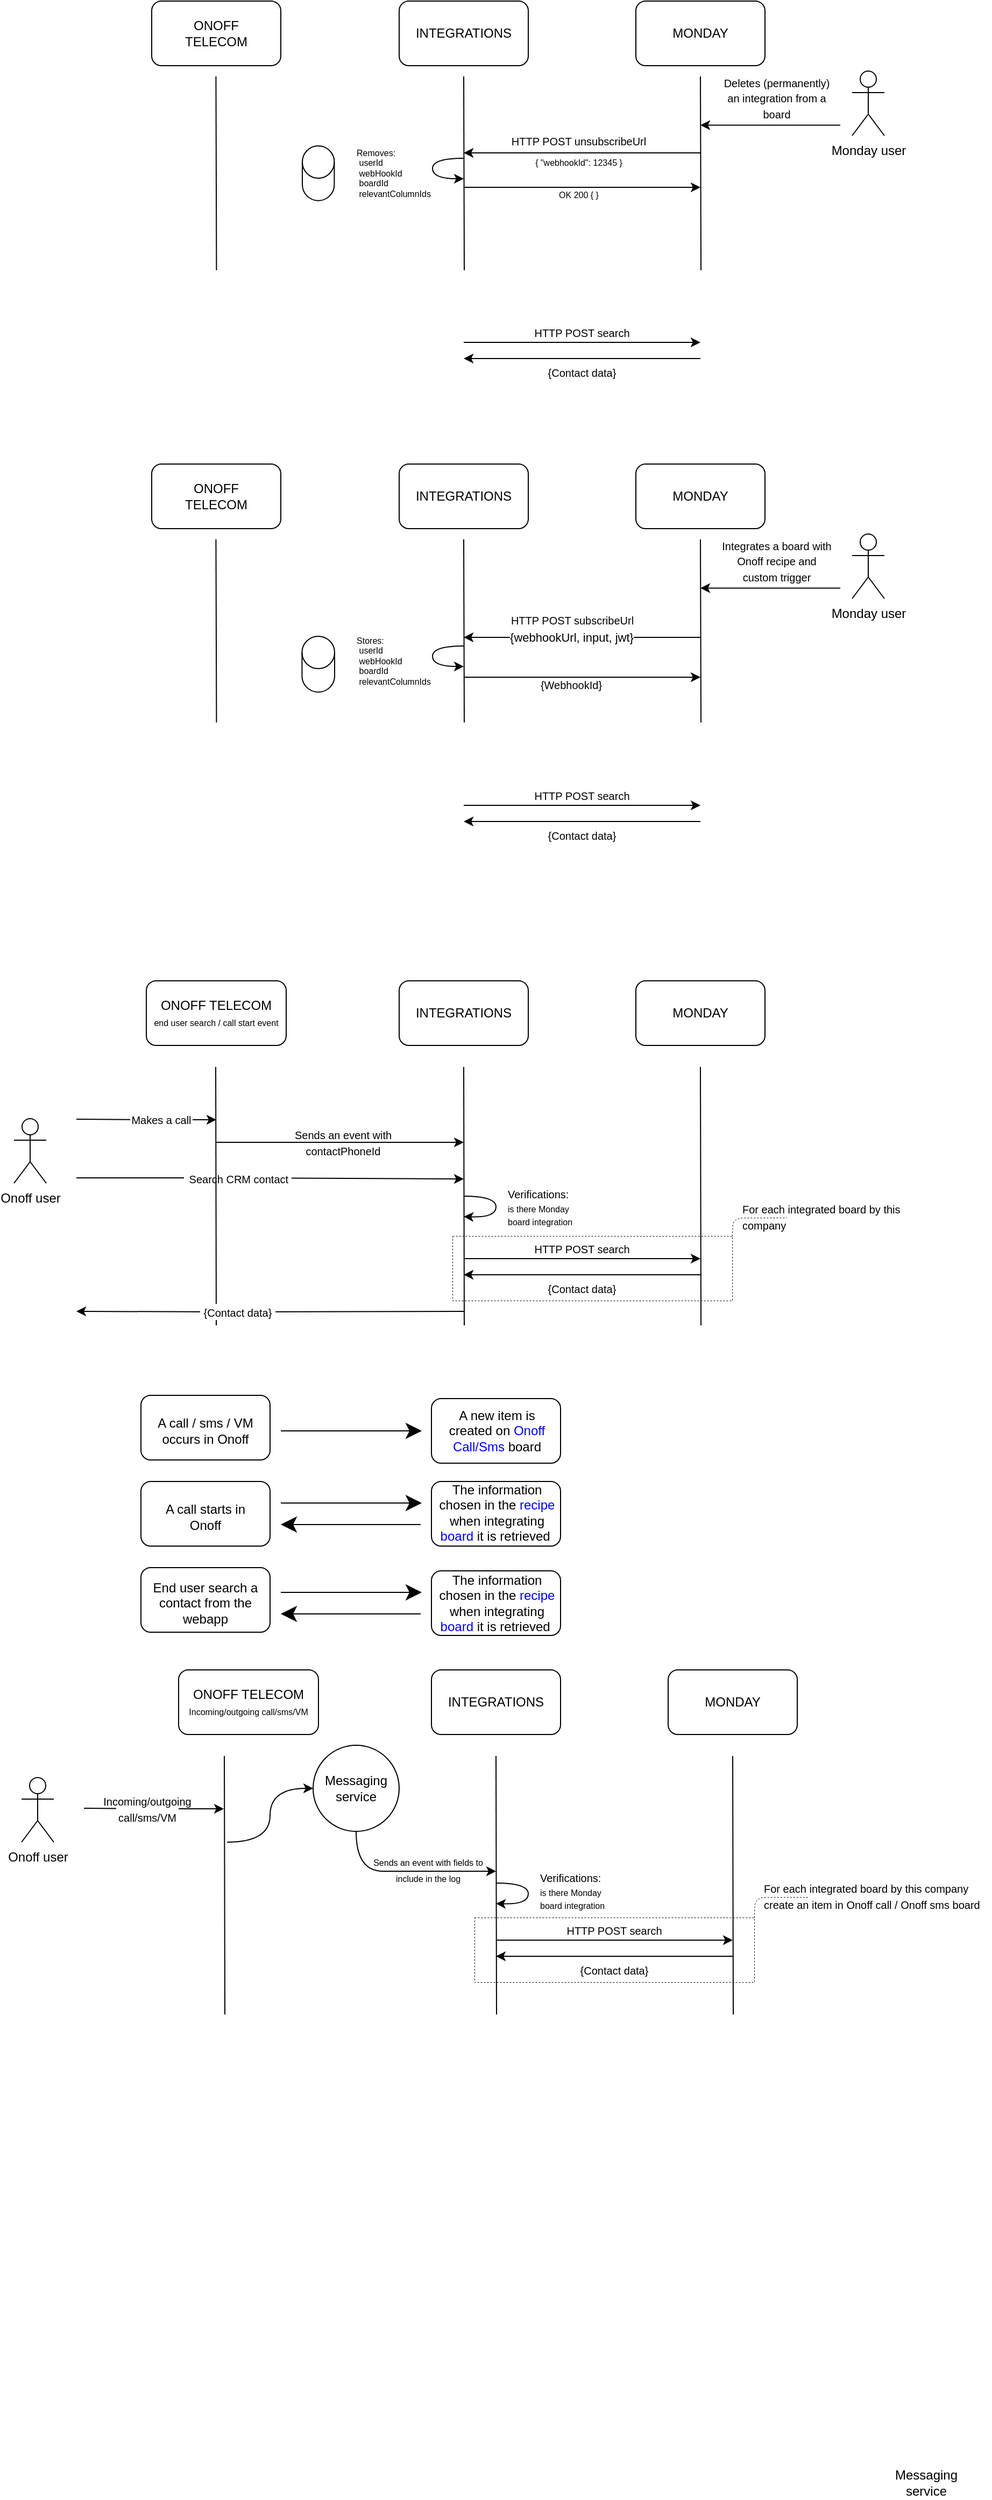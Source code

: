 <mxfile version="21.1.7" type="github">
  <diagram name="Page-1" id="V6JJkBLZ3X7MFXc5J8j4">
    <mxGraphModel dx="1247" dy="1787" grid="1" gridSize="10" guides="1" tooltips="1" connect="1" arrows="1" fold="1" page="1" pageScale="1" pageWidth="827" pageHeight="1169" math="0" shadow="0">
      <root>
        <mxCell id="0" />
        <mxCell id="1" parent="0" />
        <mxCell id="2Os-_nxIUmYMw6oaQCa7-134" style="edgeStyle=orthogonalEdgeStyle;orthogonalLoop=1;jettySize=auto;html=1;exitX=1;exitY=0.5;exitDx=0;exitDy=0;strokeColor=none;curved=1;" edge="1" parent="1" source="2Os-_nxIUmYMw6oaQCa7-127">
          <mxGeometry relative="1" as="geometry">
            <mxPoint x="470" y="990" as="targetPoint" />
            <Array as="points">
              <mxPoint x="380" y="990" />
            </Array>
          </mxGeometry>
        </mxCell>
        <mxCell id="2Os-_nxIUmYMw6oaQCa7-127" value="" style="ellipse;whiteSpace=wrap;html=1;aspect=fixed;fillColor=none;" vertex="1" parent="1">
          <mxGeometry x="300" y="880" width="80" height="80" as="geometry" />
        </mxCell>
        <mxCell id="2Os-_nxIUmYMw6oaQCa7-125" value="" style="rounded=0;whiteSpace=wrap;html=1;fillStyle=auto;fillColor=none;dashed=1;strokeWidth=0.5;" vertex="1" parent="1">
          <mxGeometry x="450" y="1040" width="260" height="60" as="geometry" />
        </mxCell>
        <mxCell id="H-iuaEzCQriTZ5NKG3YE-48" value="" style="rounded=1;whiteSpace=wrap;html=1;" parent="1" vertex="1">
          <mxGeometry x="410" y="558" width="120" height="60" as="geometry" />
        </mxCell>
        <mxCell id="H-iuaEzCQriTZ5NKG3YE-45" value="" style="rounded=1;whiteSpace=wrap;html=1;" parent="1" vertex="1">
          <mxGeometry x="140" y="555" width="120" height="60" as="geometry" />
        </mxCell>
        <mxCell id="H-iuaEzCQriTZ5NKG3YE-7" value="" style="group" parent="1" vertex="1" connectable="0">
          <mxGeometry x="380" y="170" width="120" height="60" as="geometry" />
        </mxCell>
        <mxCell id="H-iuaEzCQriTZ5NKG3YE-8" value="" style="rounded=1;whiteSpace=wrap;html=1;" parent="H-iuaEzCQriTZ5NKG3YE-7" vertex="1">
          <mxGeometry width="120" height="60" as="geometry" />
        </mxCell>
        <mxCell id="H-iuaEzCQriTZ5NKG3YE-9" value="INTEGRATIONS" style="text;html=1;strokeColor=none;fillColor=none;align=center;verticalAlign=middle;whiteSpace=wrap;rounded=0;" parent="H-iuaEzCQriTZ5NKG3YE-7" vertex="1">
          <mxGeometry x="30" y="15" width="60" height="30" as="geometry" />
        </mxCell>
        <mxCell id="H-iuaEzCQriTZ5NKG3YE-10" value="" style="group" parent="1" vertex="1" connectable="0">
          <mxGeometry x="600" y="170" width="120" height="60" as="geometry" />
        </mxCell>
        <mxCell id="H-iuaEzCQriTZ5NKG3YE-11" value="" style="rounded=1;whiteSpace=wrap;html=1;" parent="H-iuaEzCQriTZ5NKG3YE-10" vertex="1">
          <mxGeometry width="120" height="60" as="geometry" />
        </mxCell>
        <mxCell id="H-iuaEzCQriTZ5NKG3YE-12" value="MONDAY" style="text;html=1;strokeColor=none;fillColor=none;align=center;verticalAlign=middle;whiteSpace=wrap;rounded=0;" parent="H-iuaEzCQriTZ5NKG3YE-10" vertex="1">
          <mxGeometry x="30" y="15" width="60" height="30" as="geometry" />
        </mxCell>
        <mxCell id="H-iuaEzCQriTZ5NKG3YE-18" value="Onoff user" style="shape=umlActor;verticalLabelPosition=bottom;verticalAlign=top;html=1;outlineConnect=0;" parent="1" vertex="1">
          <mxGeometry x="22" y="298" width="30" height="60" as="geometry" />
        </mxCell>
        <mxCell id="H-iuaEzCQriTZ5NKG3YE-2" value="" style="rounded=1;whiteSpace=wrap;html=1;" parent="1" vertex="1">
          <mxGeometry x="145" y="170" width="130" height="60" as="geometry" />
        </mxCell>
        <mxCell id="H-iuaEzCQriTZ5NKG3YE-17" value="" style="endArrow=classic;html=1;rounded=0;" parent="1" edge="1">
          <mxGeometry width="50" height="50" relative="1" as="geometry">
            <mxPoint x="210" y="320" as="sourcePoint" />
            <mxPoint x="440" y="320" as="targetPoint" />
          </mxGeometry>
        </mxCell>
        <mxCell id="H-iuaEzCQriTZ5NKG3YE-3" value="ONOFF TELECOM&lt;br&gt;&lt;font style=&quot;font-size: 8px;&quot;&gt;end user search / call start event&lt;/font&gt;" style="text;html=1;strokeColor=none;fillColor=none;align=center;verticalAlign=middle;whiteSpace=wrap;rounded=0;" parent="1" vertex="1">
          <mxGeometry x="100" y="185" width="220" height="30" as="geometry" />
        </mxCell>
        <mxCell id="H-iuaEzCQriTZ5NKG3YE-19" value="" style="endArrow=classic;html=1;rounded=0;" parent="1" edge="1" source="H-iuaEzCQriTZ5NKG3YE-20">
          <mxGeometry width="50" height="50" relative="1" as="geometry">
            <mxPoint x="80" y="298.5" as="sourcePoint" />
            <mxPoint x="210" y="299" as="targetPoint" />
          </mxGeometry>
        </mxCell>
        <mxCell id="H-iuaEzCQriTZ5NKG3YE-21" value="&lt;font style=&quot;font-size: 10px;&quot;&gt;Sends an event with contactPhoneId&lt;/font&gt;" style="text;html=1;strokeColor=none;fillColor=none;align=center;verticalAlign=middle;whiteSpace=wrap;rounded=0;" parent="1" vertex="1">
          <mxGeometry x="263" y="307" width="130" height="26" as="geometry" />
        </mxCell>
        <mxCell id="H-iuaEzCQriTZ5NKG3YE-26" value="&lt;div style=&quot;text-align: left;&quot;&gt;&lt;span style=&quot;font-size: 10px; background-color: initial;&quot;&gt;Verifications:&lt;/span&gt;&lt;/div&gt;&lt;font size=&quot;1&quot; style=&quot;&quot;&gt;&lt;div style=&quot;text-align: left;&quot;&gt;&lt;span style=&quot;background-color: initial; font-size: 8px;&quot;&gt;is there Monday board integration&lt;/span&gt;&lt;/div&gt;&lt;/font&gt;" style="text;html=1;strokeColor=none;fillColor=none;align=center;verticalAlign=middle;whiteSpace=wrap;rounded=0;" parent="1" vertex="1">
          <mxGeometry x="480" y="365" width="80" height="30" as="geometry" />
        </mxCell>
        <mxCell id="H-iuaEzCQriTZ5NKG3YE-29" value="" style="endArrow=classic;html=1;curved=1;" parent="1" edge="1">
          <mxGeometry width="50" height="50" relative="1" as="geometry">
            <mxPoint x="440" y="370" as="sourcePoint" />
            <mxPoint x="440" y="389" as="targetPoint" />
            <Array as="points">
              <mxPoint x="470" y="370" />
              <mxPoint x="470" y="390" />
            </Array>
          </mxGeometry>
        </mxCell>
        <mxCell id="H-iuaEzCQriTZ5NKG3YE-30" value="" style="endArrow=classic;html=1;rounded=0;" parent="1" edge="1">
          <mxGeometry width="50" height="50" relative="1" as="geometry">
            <mxPoint x="440" y="428" as="sourcePoint" />
            <mxPoint x="660" y="428" as="targetPoint" />
          </mxGeometry>
        </mxCell>
        <mxCell id="H-iuaEzCQriTZ5NKG3YE-35" value="&lt;font style=&quot;font-size: 10px;&quot;&gt;HTTP POST search&lt;/font&gt;" style="text;html=1;strokeColor=none;fillColor=none;align=center;verticalAlign=middle;whiteSpace=wrap;rounded=0;" parent="1" vertex="1">
          <mxGeometry x="490" y="411" width="120" height="15" as="geometry" />
        </mxCell>
        <mxCell id="H-iuaEzCQriTZ5NKG3YE-36" value="" style="endArrow=classic;html=1;rounded=0;" parent="1" edge="1">
          <mxGeometry width="50" height="50" relative="1" as="geometry">
            <mxPoint x="660" y="443" as="sourcePoint" />
            <mxPoint x="440" y="443" as="targetPoint" />
          </mxGeometry>
        </mxCell>
        <mxCell id="H-iuaEzCQriTZ5NKG3YE-37" value="&lt;font style=&quot;font-size: 10px;&quot;&gt;{Contact data}&lt;/font&gt;" style="text;html=1;strokeColor=none;fillColor=none;align=center;verticalAlign=middle;whiteSpace=wrap;rounded=0;" parent="1" vertex="1">
          <mxGeometry x="490" y="448" width="120" height="15" as="geometry" />
        </mxCell>
        <mxCell id="H-iuaEzCQriTZ5NKG3YE-43" value="A new item is created on &lt;font color=&quot;#0000ff&quot;&gt;Onoff Call/Sms&lt;/font&gt; board" style="text;html=1;strokeColor=none;fillColor=none;align=center;verticalAlign=middle;whiteSpace=wrap;rounded=0;" parent="1" vertex="1">
          <mxGeometry x="415" y="550" width="112" height="76" as="geometry" />
        </mxCell>
        <mxCell id="H-iuaEzCQriTZ5NKG3YE-44" value="" style="endArrow=classic;html=1;rounded=0;strokeWidth=1;endSize=12;" parent="1" edge="1">
          <mxGeometry width="50" height="50" relative="1" as="geometry">
            <mxPoint x="270" y="588" as="sourcePoint" />
            <mxPoint x="401" y="588" as="targetPoint" />
          </mxGeometry>
        </mxCell>
        <mxCell id="H-iuaEzCQriTZ5NKG3YE-39" value="A call / sms / VM occurs in Onoff" style="text;html=1;strokeColor=none;fillColor=none;align=center;verticalAlign=middle;whiteSpace=wrap;rounded=0;" parent="1" vertex="1">
          <mxGeometry x="150" y="555" width="100" height="66" as="geometry" />
        </mxCell>
        <mxCell id="H-iuaEzCQriTZ5NKG3YE-49" value="" style="group" parent="1" vertex="1" connectable="0">
          <mxGeometry x="380" y="-310" width="120" height="60" as="geometry" />
        </mxCell>
        <mxCell id="H-iuaEzCQriTZ5NKG3YE-50" value="" style="rounded=1;whiteSpace=wrap;html=1;" parent="H-iuaEzCQriTZ5NKG3YE-49" vertex="1">
          <mxGeometry width="120" height="60" as="geometry" />
        </mxCell>
        <mxCell id="H-iuaEzCQriTZ5NKG3YE-51" value="INTEGRATIONS" style="text;html=1;strokeColor=none;fillColor=none;align=center;verticalAlign=middle;whiteSpace=wrap;rounded=0;" parent="H-iuaEzCQriTZ5NKG3YE-49" vertex="1">
          <mxGeometry x="30" y="15" width="60" height="30" as="geometry" />
        </mxCell>
        <mxCell id="H-iuaEzCQriTZ5NKG3YE-52" value="" style="group" parent="1" vertex="1" connectable="0">
          <mxGeometry x="600" y="-310" width="120" height="60" as="geometry" />
        </mxCell>
        <mxCell id="H-iuaEzCQriTZ5NKG3YE-53" value="" style="rounded=1;whiteSpace=wrap;html=1;" parent="H-iuaEzCQriTZ5NKG3YE-52" vertex="1">
          <mxGeometry width="120" height="60" as="geometry" />
        </mxCell>
        <mxCell id="H-iuaEzCQriTZ5NKG3YE-54" value="MONDAY" style="text;html=1;strokeColor=none;fillColor=none;align=center;verticalAlign=middle;whiteSpace=wrap;rounded=0;" parent="H-iuaEzCQriTZ5NKG3YE-52" vertex="1">
          <mxGeometry x="30" y="15" width="60" height="30" as="geometry" />
        </mxCell>
        <mxCell id="H-iuaEzCQriTZ5NKG3YE-57" value="Monday user" style="shape=umlActor;verticalLabelPosition=bottom;verticalAlign=top;html=1;outlineConnect=0;" parent="1" vertex="1">
          <mxGeometry x="801" y="-245" width="30" height="60" as="geometry" />
        </mxCell>
        <mxCell id="H-iuaEzCQriTZ5NKG3YE-58" value="" style="rounded=1;whiteSpace=wrap;html=1;" parent="1" vertex="1">
          <mxGeometry x="150" y="-310" width="120" height="60" as="geometry" />
        </mxCell>
        <mxCell id="H-iuaEzCQriTZ5NKG3YE-61" value="ONOFF TELECOM" style="text;html=1;strokeColor=none;fillColor=none;align=center;verticalAlign=middle;whiteSpace=wrap;rounded=0;" parent="1" vertex="1">
          <mxGeometry x="180" y="-295" width="60" height="30" as="geometry" />
        </mxCell>
        <mxCell id="H-iuaEzCQriTZ5NKG3YE-62" value="" style="endArrow=classic;html=1;rounded=0;" parent="1" edge="1">
          <mxGeometry width="50" height="50" relative="1" as="geometry">
            <mxPoint x="790" y="-194.76" as="sourcePoint" />
            <mxPoint x="660" y="-194.76" as="targetPoint" />
          </mxGeometry>
        </mxCell>
        <mxCell id="H-iuaEzCQriTZ5NKG3YE-63" value="&lt;font style=&quot;font-size: 10px;&quot;&gt;Integrates a board with Onoff recipe and custom trigger&lt;/font&gt;" style="text;html=1;strokeColor=none;fillColor=none;align=center;verticalAlign=middle;whiteSpace=wrap;rounded=0;" parent="1" vertex="1">
          <mxGeometry x="676" y="-234.76" width="110" height="30" as="geometry" />
        </mxCell>
        <mxCell id="H-iuaEzCQriTZ5NKG3YE-65" value="&lt;div style=&quot;text-align: left; font-size: 8px;&quot;&gt;&lt;span style=&quot;&quot;&gt;Stores:&lt;br&gt;&lt;span style=&quot;white-space: pre;&quot;&gt;	&lt;/span&gt;userId&lt;br&gt;&lt;span style=&quot;white-space: pre;&quot;&gt;	&lt;/span&gt;webHookId&lt;br&gt;&lt;span style=&quot;white-space: pre;&quot;&gt;	&lt;/span&gt;boardId&lt;br&gt;&lt;span style=&quot;white-space: pre;&quot;&gt;	&lt;/span&gt;relevantColumnIds&lt;br&gt;&lt;/span&gt;&lt;/div&gt;" style="text;html=1;strokeColor=none;fillColor=none;align=center;verticalAlign=middle;whiteSpace=wrap;rounded=0;" parent="1" vertex="1">
          <mxGeometry x="330" y="-142" width="90" height="30" as="geometry" />
        </mxCell>
        <mxCell id="H-iuaEzCQriTZ5NKG3YE-66" value="" style="endArrow=classic;html=1;curved=1;" parent="1" edge="1">
          <mxGeometry width="50" height="50" relative="1" as="geometry">
            <mxPoint x="440" y="-141" as="sourcePoint" />
            <mxPoint x="440" y="-122" as="targetPoint" />
            <Array as="points">
              <mxPoint x="411" y="-141" />
              <mxPoint x="411" y="-122" />
            </Array>
          </mxGeometry>
        </mxCell>
        <mxCell id="H-iuaEzCQriTZ5NKG3YE-67" value="" style="endArrow=classic;html=1;rounded=0;" parent="1" edge="1">
          <mxGeometry width="50" height="50" relative="1" as="geometry">
            <mxPoint x="440" y="7" as="sourcePoint" />
            <mxPoint x="660" y="7" as="targetPoint" />
          </mxGeometry>
        </mxCell>
        <mxCell id="H-iuaEzCQriTZ5NKG3YE-68" value="&lt;font style=&quot;font-size: 10px;&quot;&gt;HTTP POST search&lt;/font&gt;" style="text;html=1;strokeColor=none;fillColor=none;align=center;verticalAlign=middle;whiteSpace=wrap;rounded=0;" parent="1" vertex="1">
          <mxGeometry x="490" y="-10" width="120" height="15" as="geometry" />
        </mxCell>
        <mxCell id="H-iuaEzCQriTZ5NKG3YE-69" value="" style="endArrow=classic;html=1;rounded=0;" parent="1" edge="1">
          <mxGeometry width="50" height="50" relative="1" as="geometry">
            <mxPoint x="660" y="22" as="sourcePoint" />
            <mxPoint x="440" y="22" as="targetPoint" />
          </mxGeometry>
        </mxCell>
        <mxCell id="H-iuaEzCQriTZ5NKG3YE-70" value="&lt;font style=&quot;font-size: 10px;&quot;&gt;{Contact data}&lt;/font&gt;" style="text;html=1;strokeColor=none;fillColor=none;align=center;verticalAlign=middle;whiteSpace=wrap;rounded=0;" parent="1" vertex="1">
          <mxGeometry x="490" y="27" width="120" height="15" as="geometry" />
        </mxCell>
        <mxCell id="H-iuaEzCQriTZ5NKG3YE-75" value="" style="endArrow=classic;html=1;rounded=0;" parent="1" edge="1">
          <mxGeometry width="50" height="50" relative="1" as="geometry">
            <mxPoint x="660" y="-149" as="sourcePoint" />
            <mxPoint x="440" y="-149" as="targetPoint" />
          </mxGeometry>
        </mxCell>
        <mxCell id="H-iuaEzCQriTZ5NKG3YE-80" value="{webhookUrl, input, jwt}" style="edgeLabel;html=1;align=center;verticalAlign=middle;resizable=0;points=[];" parent="H-iuaEzCQriTZ5NKG3YE-75" vertex="1" connectable="0">
          <mxGeometry x="-0.133" relative="1" as="geometry">
            <mxPoint x="-25" as="offset" />
          </mxGeometry>
        </mxCell>
        <mxCell id="H-iuaEzCQriTZ5NKG3YE-76" value="&lt;span style=&quot;font-size: 10px;&quot;&gt;HTTP POST subscribeUrl&lt;/span&gt;" style="text;html=1;strokeColor=none;fillColor=none;align=center;verticalAlign=middle;whiteSpace=wrap;rounded=0;" parent="1" vertex="1">
          <mxGeometry x="476" y="-178" width="130" height="26" as="geometry" />
        </mxCell>
        <mxCell id="H-iuaEzCQriTZ5NKG3YE-77" value="" style="endArrow=classic;html=1;rounded=0;" parent="1" edge="1">
          <mxGeometry width="50" height="50" relative="1" as="geometry">
            <mxPoint x="440" y="-112" as="sourcePoint" />
            <mxPoint x="660" y="-112" as="targetPoint" />
          </mxGeometry>
        </mxCell>
        <mxCell id="H-iuaEzCQriTZ5NKG3YE-87" value="" style="group" parent="1" vertex="1" connectable="0">
          <mxGeometry x="209.71" y="-240" width="450.79" height="170" as="geometry" />
        </mxCell>
        <mxCell id="H-iuaEzCQriTZ5NKG3YE-55" value="" style="endArrow=none;html=1;rounded=0;" parent="H-iuaEzCQriTZ5NKG3YE-87" edge="1">
          <mxGeometry width="50" height="50" relative="1" as="geometry">
            <mxPoint x="230.79" y="170" as="sourcePoint" />
            <mxPoint x="230.29" as="targetPoint" />
          </mxGeometry>
        </mxCell>
        <mxCell id="H-iuaEzCQriTZ5NKG3YE-56" value="" style="endArrow=none;html=1;rounded=0;" parent="H-iuaEzCQriTZ5NKG3YE-87" edge="1">
          <mxGeometry width="50" height="50" relative="1" as="geometry">
            <mxPoint x="450.79" y="170" as="sourcePoint" />
            <mxPoint x="450.29" as="targetPoint" />
          </mxGeometry>
        </mxCell>
        <mxCell id="H-iuaEzCQriTZ5NKG3YE-84" value="" style="endArrow=none;html=1;rounded=0;" parent="H-iuaEzCQriTZ5NKG3YE-87" edge="1">
          <mxGeometry width="50" height="50" relative="1" as="geometry">
            <mxPoint x="0.5" y="170" as="sourcePoint" />
            <mxPoint as="targetPoint" />
          </mxGeometry>
        </mxCell>
        <mxCell id="H-iuaEzCQriTZ5NKG3YE-86" value="&lt;font style=&quot;font-size: 10px;&quot;&gt;{WebhookId}&lt;/font&gt;" style="text;html=1;strokeColor=none;fillColor=none;align=center;verticalAlign=middle;whiteSpace=wrap;rounded=0;" parent="H-iuaEzCQriTZ5NKG3YE-87" vertex="1">
          <mxGeometry x="270.29" y="127.667" width="120.0" height="14.167" as="geometry" />
        </mxCell>
        <mxCell id="2Os-_nxIUmYMw6oaQCa7-135" value="" style="shape=cylinder3;whiteSpace=wrap;html=1;boundedLbl=1;backgroundOutline=1;size=15;" vertex="1" parent="H-iuaEzCQriTZ5NKG3YE-87">
          <mxGeometry x="80" y="90" width="30.29" height="51.83" as="geometry" />
        </mxCell>
        <mxCell id="2Os-_nxIUmYMw6oaQCa7-24" value="" style="group" vertex="1" connectable="0" parent="1">
          <mxGeometry x="380" y="-740" width="120" height="60" as="geometry" />
        </mxCell>
        <mxCell id="2Os-_nxIUmYMw6oaQCa7-25" value="" style="rounded=1;whiteSpace=wrap;html=1;" vertex="1" parent="2Os-_nxIUmYMw6oaQCa7-24">
          <mxGeometry width="120" height="60" as="geometry" />
        </mxCell>
        <mxCell id="2Os-_nxIUmYMw6oaQCa7-26" value="INTEGRATIONS" style="text;html=1;strokeColor=none;fillColor=none;align=center;verticalAlign=middle;whiteSpace=wrap;rounded=0;" vertex="1" parent="2Os-_nxIUmYMw6oaQCa7-24">
          <mxGeometry x="30" y="15" width="60" height="30" as="geometry" />
        </mxCell>
        <mxCell id="2Os-_nxIUmYMw6oaQCa7-27" value="" style="group" vertex="1" connectable="0" parent="1">
          <mxGeometry x="600" y="-740" width="120" height="60" as="geometry" />
        </mxCell>
        <mxCell id="2Os-_nxIUmYMw6oaQCa7-28" value="" style="rounded=1;whiteSpace=wrap;html=1;" vertex="1" parent="2Os-_nxIUmYMw6oaQCa7-27">
          <mxGeometry width="120" height="60" as="geometry" />
        </mxCell>
        <mxCell id="2Os-_nxIUmYMw6oaQCa7-29" value="MONDAY" style="text;html=1;strokeColor=none;fillColor=none;align=center;verticalAlign=middle;whiteSpace=wrap;rounded=0;" vertex="1" parent="2Os-_nxIUmYMw6oaQCa7-27">
          <mxGeometry x="30" y="15" width="60" height="30" as="geometry" />
        </mxCell>
        <mxCell id="2Os-_nxIUmYMw6oaQCa7-30" value="Monday user" style="shape=umlActor;verticalLabelPosition=bottom;verticalAlign=top;html=1;outlineConnect=0;" vertex="1" parent="1">
          <mxGeometry x="801" y="-675" width="30" height="60" as="geometry" />
        </mxCell>
        <mxCell id="2Os-_nxIUmYMw6oaQCa7-31" value="" style="rounded=1;whiteSpace=wrap;html=1;" vertex="1" parent="1">
          <mxGeometry x="150" y="-740" width="120" height="60" as="geometry" />
        </mxCell>
        <mxCell id="2Os-_nxIUmYMw6oaQCa7-32" value="ONOFF TELECOM" style="text;html=1;strokeColor=none;fillColor=none;align=center;verticalAlign=middle;whiteSpace=wrap;rounded=0;" vertex="1" parent="1">
          <mxGeometry x="180" y="-725" width="60" height="30" as="geometry" />
        </mxCell>
        <mxCell id="2Os-_nxIUmYMw6oaQCa7-33" value="" style="endArrow=classic;html=1;rounded=0;" edge="1" parent="1">
          <mxGeometry width="50" height="50" relative="1" as="geometry">
            <mxPoint x="790" y="-624.76" as="sourcePoint" />
            <mxPoint x="660" y="-624.76" as="targetPoint" />
          </mxGeometry>
        </mxCell>
        <mxCell id="2Os-_nxIUmYMw6oaQCa7-34" value="&lt;font style=&quot;font-size: 10px;&quot;&gt;Deletes (permanently) an integration from a board&lt;/font&gt;" style="text;html=1;strokeColor=none;fillColor=none;align=center;verticalAlign=middle;whiteSpace=wrap;rounded=0;" vertex="1" parent="1">
          <mxGeometry x="676" y="-664.76" width="110" height="30" as="geometry" />
        </mxCell>
        <mxCell id="2Os-_nxIUmYMw6oaQCa7-37" value="" style="endArrow=classic;html=1;rounded=0;" edge="1" parent="1">
          <mxGeometry width="50" height="50" relative="1" as="geometry">
            <mxPoint x="440" y="-423" as="sourcePoint" />
            <mxPoint x="660" y="-423" as="targetPoint" />
          </mxGeometry>
        </mxCell>
        <mxCell id="2Os-_nxIUmYMw6oaQCa7-38" value="&lt;font style=&quot;font-size: 10px;&quot;&gt;HTTP POST search&lt;/font&gt;" style="text;html=1;strokeColor=none;fillColor=none;align=center;verticalAlign=middle;whiteSpace=wrap;rounded=0;" vertex="1" parent="1">
          <mxGeometry x="490" y="-440" width="120" height="15" as="geometry" />
        </mxCell>
        <mxCell id="2Os-_nxIUmYMw6oaQCa7-39" value="" style="endArrow=classic;html=1;rounded=0;" edge="1" parent="1">
          <mxGeometry width="50" height="50" relative="1" as="geometry">
            <mxPoint x="660" y="-408" as="sourcePoint" />
            <mxPoint x="440" y="-408" as="targetPoint" />
          </mxGeometry>
        </mxCell>
        <mxCell id="2Os-_nxIUmYMw6oaQCa7-40" value="&lt;font style=&quot;font-size: 10px;&quot;&gt;{Contact data}&lt;/font&gt;" style="text;html=1;strokeColor=none;fillColor=none;align=center;verticalAlign=middle;whiteSpace=wrap;rounded=0;" vertex="1" parent="1">
          <mxGeometry x="490" y="-403" width="120" height="15" as="geometry" />
        </mxCell>
        <mxCell id="2Os-_nxIUmYMw6oaQCa7-49" value="" style="group" vertex="1" connectable="0" parent="1">
          <mxGeometry x="209.71" y="-670" width="450.79" height="180" as="geometry" />
        </mxCell>
        <mxCell id="2Os-_nxIUmYMw6oaQCa7-50" value="" style="endArrow=none;html=1;rounded=0;" edge="1" parent="2Os-_nxIUmYMw6oaQCa7-49">
          <mxGeometry width="50" height="50" relative="1" as="geometry">
            <mxPoint x="230.79" y="180" as="sourcePoint" />
            <mxPoint x="230.29" as="targetPoint" />
          </mxGeometry>
        </mxCell>
        <mxCell id="2Os-_nxIUmYMw6oaQCa7-51" value="" style="endArrow=none;html=1;rounded=0;" edge="1" parent="2Os-_nxIUmYMw6oaQCa7-49">
          <mxGeometry width="50" height="50" relative="1" as="geometry">
            <mxPoint x="450.79" y="180" as="sourcePoint" />
            <mxPoint x="450.29" as="targetPoint" />
          </mxGeometry>
        </mxCell>
        <mxCell id="2Os-_nxIUmYMw6oaQCa7-52" value="" style="endArrow=none;html=1;rounded=0;" edge="1" parent="2Os-_nxIUmYMw6oaQCa7-49">
          <mxGeometry width="50" height="50" relative="1" as="geometry">
            <mxPoint x="0.5" y="180" as="sourcePoint" />
            <mxPoint as="targetPoint" />
          </mxGeometry>
        </mxCell>
        <mxCell id="2Os-_nxIUmYMw6oaQCa7-58" value="&lt;font style=&quot;font-size: 8px;&quot;&gt;OK 200 { }&lt;/font&gt;" style="text;html=1;strokeColor=none;fillColor=none;align=center;verticalAlign=middle;whiteSpace=wrap;rounded=0;" vertex="1" parent="2Os-_nxIUmYMw6oaQCa7-49">
          <mxGeometry x="272.29" y="96" width="130" height="26" as="geometry" />
        </mxCell>
        <mxCell id="2Os-_nxIUmYMw6oaQCa7-35" value="&lt;div style=&quot;text-align: left; font-size: 8px;&quot;&gt;&lt;span style=&quot;&quot;&gt;Removes:&lt;br&gt;&lt;span style=&quot;white-space: pre;&quot;&gt;	&lt;/span&gt;userId&lt;br&gt;&lt;span style=&quot;white-space: pre;&quot;&gt;	&lt;/span&gt;webHookId&lt;br&gt;&lt;span style=&quot;white-space: pre;&quot;&gt;	&lt;/span&gt;boardId&lt;br&gt;&lt;span style=&quot;white-space: pre;&quot;&gt;	&lt;/span&gt;relevantColumnIds&lt;br&gt;&lt;/span&gt;&lt;/div&gt;" style="text;html=1;strokeColor=none;fillColor=none;align=center;verticalAlign=middle;whiteSpace=wrap;rounded=0;" vertex="1" parent="2Os-_nxIUmYMw6oaQCa7-49">
          <mxGeometry x="120.29" y="75" width="90" height="30" as="geometry" />
        </mxCell>
        <mxCell id="2Os-_nxIUmYMw6oaQCa7-36" value="" style="endArrow=classic;html=1;curved=1;" edge="1" parent="2Os-_nxIUmYMw6oaQCa7-49">
          <mxGeometry width="50" height="50" relative="1" as="geometry">
            <mxPoint x="230.29" y="76" as="sourcePoint" />
            <mxPoint x="230.29" y="95" as="targetPoint" />
            <Array as="points">
              <mxPoint x="201.29" y="76" />
              <mxPoint x="201.29" y="95" />
            </Array>
          </mxGeometry>
        </mxCell>
        <mxCell id="2Os-_nxIUmYMw6oaQCa7-136" value="" style="shape=cylinder3;whiteSpace=wrap;html=1;boundedLbl=1;backgroundOutline=1;size=15;" vertex="1" parent="2Os-_nxIUmYMw6oaQCa7-49">
          <mxGeometry x="80.29" y="64.5" width="29.71" height="50.84" as="geometry" />
        </mxCell>
        <mxCell id="2Os-_nxIUmYMw6oaQCa7-47" value="&lt;font style=&quot;font-size: 8px;&quot;&gt;{ &quot;webhookId&quot;: 12345 }&lt;/font&gt;" style="text;html=1;strokeColor=none;fillColor=none;align=center;verticalAlign=middle;whiteSpace=wrap;rounded=0;" vertex="1" parent="1">
          <mxGeometry x="482" y="-604" width="130" height="26" as="geometry" />
        </mxCell>
        <mxCell id="2Os-_nxIUmYMw6oaQCa7-42" value="" style="endArrow=classic;html=1;rounded=0;" edge="1" parent="1">
          <mxGeometry width="50" height="50" relative="1" as="geometry">
            <mxPoint x="660" y="-599" as="sourcePoint" />
            <mxPoint x="440" y="-599" as="targetPoint" />
          </mxGeometry>
        </mxCell>
        <mxCell id="2Os-_nxIUmYMw6oaQCa7-43" value="&lt;span style=&quot;font-size: 10px;&quot;&gt;HTTP POST unsubscribeUrl&lt;/span&gt;" style="text;html=1;strokeColor=none;fillColor=none;align=center;verticalAlign=middle;whiteSpace=wrap;rounded=0;" vertex="1" parent="1">
          <mxGeometry x="482" y="-623" width="130" height="26" as="geometry" />
        </mxCell>
        <mxCell id="2Os-_nxIUmYMw6oaQCa7-44" value="" style="endArrow=classic;html=1;rounded=0;" edge="1" parent="1">
          <mxGeometry width="50" height="50" relative="1" as="geometry">
            <mxPoint x="440" y="-567" as="sourcePoint" />
            <mxPoint x="660" y="-567" as="targetPoint" />
          </mxGeometry>
        </mxCell>
        <mxCell id="2Os-_nxIUmYMw6oaQCa7-59" value="" style="rounded=1;whiteSpace=wrap;html=1;" vertex="1" parent="1">
          <mxGeometry x="410" y="718" width="120" height="60" as="geometry" />
        </mxCell>
        <mxCell id="2Os-_nxIUmYMw6oaQCa7-60" value="" style="rounded=1;whiteSpace=wrap;html=1;" vertex="1" parent="1">
          <mxGeometry x="140" y="715" width="120" height="60" as="geometry" />
        </mxCell>
        <mxCell id="2Os-_nxIUmYMw6oaQCa7-63" value="End user search a contact from the webapp" style="text;html=1;strokeColor=none;fillColor=none;align=center;verticalAlign=middle;whiteSpace=wrap;rounded=0;" vertex="1" parent="1">
          <mxGeometry x="150" y="715" width="100" height="66" as="geometry" />
        </mxCell>
        <mxCell id="2Os-_nxIUmYMw6oaQCa7-65" value="" style="rounded=1;whiteSpace=wrap;html=1;" vertex="1" parent="1">
          <mxGeometry x="140" y="635" width="120" height="60" as="geometry" />
        </mxCell>
        <mxCell id="2Os-_nxIUmYMw6oaQCa7-67" value="" style="endArrow=classic;html=1;rounded=0;strokeWidth=1;endSize=12;" edge="1" parent="1">
          <mxGeometry width="50" height="50" relative="1" as="geometry">
            <mxPoint x="270" y="655" as="sourcePoint" />
            <mxPoint x="401" y="655" as="targetPoint" />
          </mxGeometry>
        </mxCell>
        <mxCell id="2Os-_nxIUmYMw6oaQCa7-68" value="A call starts in Onoff" style="text;html=1;strokeColor=none;fillColor=none;align=center;verticalAlign=middle;whiteSpace=wrap;rounded=0;" vertex="1" parent="1">
          <mxGeometry x="150" y="635" width="100" height="66" as="geometry" />
        </mxCell>
        <mxCell id="2Os-_nxIUmYMw6oaQCa7-70" value="" style="endArrow=classic;html=1;rounded=0;" edge="1" parent="1" source="2Os-_nxIUmYMw6oaQCa7-69">
          <mxGeometry width="50" height="50" relative="1" as="geometry">
            <mxPoint x="80" y="353" as="sourcePoint" />
            <mxPoint x="440" y="354" as="targetPoint" />
          </mxGeometry>
        </mxCell>
        <mxCell id="2Os-_nxIUmYMw6oaQCa7-71" value="" style="endArrow=none;html=1;rounded=0;endFill=0;" edge="1" parent="1" target="2Os-_nxIUmYMw6oaQCa7-69">
          <mxGeometry width="50" height="50" relative="1" as="geometry">
            <mxPoint x="80" y="353" as="sourcePoint" />
            <mxPoint x="440" y="354" as="targetPoint" />
          </mxGeometry>
        </mxCell>
        <mxCell id="2Os-_nxIUmYMw6oaQCa7-69" value="&lt;span style=&quot;color: rgb(0, 0, 0); font-family: Helvetica; font-size: 10px; font-style: normal; font-variant-ligatures: normal; font-variant-caps: normal; font-weight: 400; letter-spacing: normal; orphans: 2; text-align: center; text-indent: 0px; text-transform: none; widows: 2; word-spacing: 0px; -webkit-text-stroke-width: 0px; text-decoration-thickness: initial; text-decoration-style: initial; text-decoration-color: initial; float: none; display: inline !important; background-color: rgb(255, 255, 255);&quot;&gt;&amp;nbsp;Search CRM contact&lt;/span&gt;" style="text;whiteSpace=wrap;html=1;" vertex="1" parent="1">
          <mxGeometry x="180" y="340" width="100" height="26" as="geometry" />
        </mxCell>
        <mxCell id="2Os-_nxIUmYMw6oaQCa7-74" value="" style="endArrow=classic;html=1;rounded=0;" edge="1" parent="1" source="2Os-_nxIUmYMw6oaQCa7-75">
          <mxGeometry width="50" height="50" relative="1" as="geometry">
            <mxPoint x="440" y="477" as="sourcePoint" />
            <mxPoint x="80" y="477" as="targetPoint" />
          </mxGeometry>
        </mxCell>
        <mxCell id="2Os-_nxIUmYMw6oaQCa7-76" value="" style="endArrow=none;html=1;rounded=0;endFill=0;" edge="1" parent="1" target="2Os-_nxIUmYMw6oaQCa7-75">
          <mxGeometry width="50" height="50" relative="1" as="geometry">
            <mxPoint x="440" y="477" as="sourcePoint" />
            <mxPoint x="80" y="477" as="targetPoint" />
          </mxGeometry>
        </mxCell>
        <mxCell id="2Os-_nxIUmYMw6oaQCa7-78" value="" style="endArrow=none;html=1;rounded=0;endFill=0;" edge="1" parent="1" target="H-iuaEzCQriTZ5NKG3YE-20">
          <mxGeometry width="50" height="50" relative="1" as="geometry">
            <mxPoint x="80" y="298.5" as="sourcePoint" />
            <mxPoint x="210" y="299" as="targetPoint" />
          </mxGeometry>
        </mxCell>
        <mxCell id="H-iuaEzCQriTZ5NKG3YE-20" value="&lt;font style=&quot;font-size: 10px;&quot;&gt;Makes a call&lt;br&gt;&lt;/font&gt;" style="text;html=1;strokeColor=none;fillColor=none;align=center;verticalAlign=middle;whiteSpace=wrap;rounded=0;" parent="1" vertex="1">
          <mxGeometry x="130" y="289" width="58" height="20" as="geometry" />
        </mxCell>
        <mxCell id="2Os-_nxIUmYMw6oaQCa7-79" value="" style="rounded=1;whiteSpace=wrap;html=1;" vertex="1" parent="1">
          <mxGeometry x="410" y="635" width="120" height="60" as="geometry" />
        </mxCell>
        <mxCell id="2Os-_nxIUmYMw6oaQCa7-80" value="The information chosen in the &lt;font color=&quot;#0000ff&quot;&gt;recipe&lt;/font&gt; when integrating &lt;font color=&quot;#0000ff&quot;&gt;board&lt;/font&gt; it is retrieved&amp;nbsp;" style="text;html=1;strokeColor=none;fillColor=none;align=center;verticalAlign=middle;whiteSpace=wrap;rounded=0;" vertex="1" parent="1">
          <mxGeometry x="415" y="626" width="112" height="76" as="geometry" />
        </mxCell>
        <mxCell id="2Os-_nxIUmYMw6oaQCa7-82" value="" style="endArrow=classic;html=1;rounded=0;strokeWidth=1;endSize=12;" edge="1" parent="1">
          <mxGeometry width="50" height="50" relative="1" as="geometry">
            <mxPoint x="400" y="675" as="sourcePoint" />
            <mxPoint x="270" y="675" as="targetPoint" />
          </mxGeometry>
        </mxCell>
        <mxCell id="2Os-_nxIUmYMw6oaQCa7-84" value="The information chosen in the &lt;font color=&quot;#0000ff&quot;&gt;recipe&lt;/font&gt; when integrating &lt;font color=&quot;#0000ff&quot;&gt;board&lt;/font&gt; it is retrieved&amp;nbsp;" style="text;html=1;strokeColor=none;fillColor=none;align=center;verticalAlign=middle;whiteSpace=wrap;rounded=0;" vertex="1" parent="1">
          <mxGeometry x="415" y="710" width="112" height="76" as="geometry" />
        </mxCell>
        <mxCell id="2Os-_nxIUmYMw6oaQCa7-85" value="" style="endArrow=classic;html=1;rounded=0;strokeWidth=1;endSize=12;" edge="1" parent="1">
          <mxGeometry width="50" height="50" relative="1" as="geometry">
            <mxPoint x="270" y="738" as="sourcePoint" />
            <mxPoint x="401" y="738" as="targetPoint" />
          </mxGeometry>
        </mxCell>
        <mxCell id="2Os-_nxIUmYMw6oaQCa7-86" value="" style="endArrow=classic;html=1;rounded=0;strokeWidth=1;endSize=12;" edge="1" parent="1">
          <mxGeometry width="50" height="50" relative="1" as="geometry">
            <mxPoint x="400" y="758" as="sourcePoint" />
            <mxPoint x="270" y="758" as="targetPoint" />
          </mxGeometry>
        </mxCell>
        <mxCell id="2Os-_nxIUmYMw6oaQCa7-93" value="" style="group" vertex="1" connectable="0" parent="1">
          <mxGeometry x="410" y="810" width="120" height="60" as="geometry" />
        </mxCell>
        <mxCell id="2Os-_nxIUmYMw6oaQCa7-94" value="" style="rounded=1;whiteSpace=wrap;html=1;" vertex="1" parent="2Os-_nxIUmYMw6oaQCa7-93">
          <mxGeometry width="120" height="60" as="geometry" />
        </mxCell>
        <mxCell id="2Os-_nxIUmYMw6oaQCa7-95" value="INTEGRATIONS" style="text;html=1;strokeColor=none;fillColor=none;align=center;verticalAlign=middle;whiteSpace=wrap;rounded=0;" vertex="1" parent="2Os-_nxIUmYMw6oaQCa7-93">
          <mxGeometry x="30" y="15" width="60" height="30" as="geometry" />
        </mxCell>
        <mxCell id="2Os-_nxIUmYMw6oaQCa7-96" value="" style="group" vertex="1" connectable="0" parent="1">
          <mxGeometry x="630" y="810" width="120" height="60" as="geometry" />
        </mxCell>
        <mxCell id="2Os-_nxIUmYMw6oaQCa7-97" value="" style="rounded=1;whiteSpace=wrap;html=1;" vertex="1" parent="2Os-_nxIUmYMw6oaQCa7-96">
          <mxGeometry width="120" height="60" as="geometry" />
        </mxCell>
        <mxCell id="2Os-_nxIUmYMw6oaQCa7-98" value="MONDAY" style="text;html=1;strokeColor=none;fillColor=none;align=center;verticalAlign=middle;whiteSpace=wrap;rounded=0;" vertex="1" parent="2Os-_nxIUmYMw6oaQCa7-96">
          <mxGeometry x="30" y="15" width="60" height="30" as="geometry" />
        </mxCell>
        <mxCell id="2Os-_nxIUmYMw6oaQCa7-99" value="Onoff user" style="shape=umlActor;verticalLabelPosition=bottom;verticalAlign=top;html=1;outlineConnect=0;" vertex="1" parent="1">
          <mxGeometry x="29" y="910" width="30" height="60" as="geometry" />
        </mxCell>
        <mxCell id="2Os-_nxIUmYMw6oaQCa7-100" value="" style="rounded=1;whiteSpace=wrap;html=1;" vertex="1" parent="1">
          <mxGeometry x="175" y="810" width="130" height="60" as="geometry" />
        </mxCell>
        <mxCell id="2Os-_nxIUmYMw6oaQCa7-101" value="" style="endArrow=classic;html=1;curved=1;exitX=0.5;exitY=1;exitDx=0;exitDy=0;" edge="1" parent="1" source="2Os-_nxIUmYMw6oaQCa7-127">
          <mxGeometry width="50" height="50" relative="1" as="geometry">
            <mxPoint x="340" y="980" as="sourcePoint" />
            <mxPoint x="470" y="997" as="targetPoint" />
            <Array as="points">
              <mxPoint x="340" y="997" />
              <mxPoint x="390" y="997" />
            </Array>
          </mxGeometry>
        </mxCell>
        <mxCell id="2Os-_nxIUmYMw6oaQCa7-102" value="ONOFF TELECOM&lt;br&gt;&lt;font style=&quot;font-size: 8px;&quot;&gt;Incoming/outgoing call/sms/VM&lt;/font&gt;" style="text;html=1;strokeColor=none;fillColor=none;align=center;verticalAlign=middle;whiteSpace=wrap;rounded=0;" vertex="1" parent="1">
          <mxGeometry x="130" y="825" width="220" height="30" as="geometry" />
        </mxCell>
        <mxCell id="2Os-_nxIUmYMw6oaQCa7-103" value="" style="endArrow=classic;html=1;rounded=0;" edge="1" source="2Os-_nxIUmYMw6oaQCa7-118" parent="1">
          <mxGeometry width="50" height="50" relative="1" as="geometry">
            <mxPoint x="87" y="938.5" as="sourcePoint" />
            <mxPoint x="217" y="939" as="targetPoint" />
          </mxGeometry>
        </mxCell>
        <mxCell id="2Os-_nxIUmYMw6oaQCa7-104" value="&lt;font style=&quot;font-size: 8px;&quot;&gt;Sends an event with fields to include in the log&lt;/font&gt;" style="text;html=1;strokeColor=none;fillColor=none;align=center;verticalAlign=middle;whiteSpace=wrap;rounded=0;" vertex="1" parent="1">
          <mxGeometry x="342" y="982" width="130" height="26" as="geometry" />
        </mxCell>
        <mxCell id="2Os-_nxIUmYMw6oaQCa7-107" value="" style="endArrow=classic;html=1;rounded=0;" edge="1" parent="1">
          <mxGeometry width="50" height="50" relative="1" as="geometry">
            <mxPoint x="470" y="1061" as="sourcePoint" />
            <mxPoint x="690" y="1061" as="targetPoint" />
          </mxGeometry>
        </mxCell>
        <mxCell id="2Os-_nxIUmYMw6oaQCa7-108" value="&lt;font style=&quot;font-size: 10px;&quot;&gt;HTTP POST search&lt;/font&gt;" style="text;html=1;strokeColor=none;fillColor=none;align=center;verticalAlign=middle;whiteSpace=wrap;rounded=0;" vertex="1" parent="1">
          <mxGeometry x="520" y="1044" width="120" height="15" as="geometry" />
        </mxCell>
        <mxCell id="2Os-_nxIUmYMw6oaQCa7-109" value="" style="endArrow=classic;html=1;rounded=0;" edge="1" parent="1">
          <mxGeometry width="50" height="50" relative="1" as="geometry">
            <mxPoint x="690" y="1076" as="sourcePoint" />
            <mxPoint x="470" y="1076" as="targetPoint" />
          </mxGeometry>
        </mxCell>
        <mxCell id="2Os-_nxIUmYMw6oaQCa7-110" value="&lt;font style=&quot;font-size: 10px;&quot;&gt;{Contact data}&lt;/font&gt;" style="text;html=1;strokeColor=none;fillColor=none;align=center;verticalAlign=middle;whiteSpace=wrap;rounded=0;" vertex="1" parent="1">
          <mxGeometry x="520" y="1081" width="120" height="15" as="geometry" />
        </mxCell>
        <mxCell id="2Os-_nxIUmYMw6oaQCa7-117" value="" style="endArrow=none;html=1;rounded=0;endFill=0;" edge="1" target="2Os-_nxIUmYMw6oaQCa7-118" parent="1">
          <mxGeometry width="50" height="50" relative="1" as="geometry">
            <mxPoint x="87" y="938.5" as="sourcePoint" />
            <mxPoint x="217" y="939" as="targetPoint" />
          </mxGeometry>
        </mxCell>
        <mxCell id="2Os-_nxIUmYMw6oaQCa7-118" value="&lt;font style=&quot;font-size: 10px;&quot;&gt;Incoming/outgoing call/sms/VM&lt;br&gt;&lt;/font&gt;" style="text;html=1;strokeColor=none;fillColor=none;align=center;verticalAlign=middle;whiteSpace=wrap;rounded=0;" vertex="1" parent="1">
          <mxGeometry x="117" y="929" width="58" height="20" as="geometry" />
        </mxCell>
        <mxCell id="H-iuaEzCQriTZ5NKG3YE-1" value="" style="endArrow=none;html=1;rounded=0;" parent="1" edge="1">
          <mxGeometry width="50" height="50" relative="1" as="geometry">
            <mxPoint x="210" y="490" as="sourcePoint" />
            <mxPoint x="209.5" y="250" as="targetPoint" />
          </mxGeometry>
        </mxCell>
        <mxCell id="H-iuaEzCQriTZ5NKG3YE-13" value="" style="endArrow=none;html=1;rounded=0;" parent="1" edge="1">
          <mxGeometry width="50" height="50" relative="1" as="geometry">
            <mxPoint x="440.5" y="490" as="sourcePoint" />
            <mxPoint x="440" y="250" as="targetPoint" />
          </mxGeometry>
        </mxCell>
        <mxCell id="H-iuaEzCQriTZ5NKG3YE-14" value="" style="endArrow=none;html=1;rounded=0;" parent="1" edge="1">
          <mxGeometry width="50" height="50" relative="1" as="geometry">
            <mxPoint x="660.5" y="490" as="sourcePoint" />
            <mxPoint x="660" y="250" as="targetPoint" />
          </mxGeometry>
        </mxCell>
        <mxCell id="2Os-_nxIUmYMw6oaQCa7-122" style="orthogonalLoop=1;jettySize=auto;html=1;exitX=1;exitY=0;exitDx=0;exitDy=0;endArrow=none;endFill=0;dashed=1;strokeWidth=0.5;" edge="1" parent="1" source="2Os-_nxIUmYMw6oaQCa7-119">
          <mxGeometry relative="1" as="geometry">
            <mxPoint x="740" y="390" as="targetPoint" />
            <Array as="points">
              <mxPoint x="690" y="390" />
            </Array>
          </mxGeometry>
        </mxCell>
        <mxCell id="2Os-_nxIUmYMw6oaQCa7-119" value="" style="rounded=0;whiteSpace=wrap;html=1;fillStyle=auto;fillColor=none;dashed=1;strokeWidth=0.5;" vertex="1" parent="1">
          <mxGeometry x="429.5" y="407" width="260" height="60" as="geometry" />
        </mxCell>
        <mxCell id="2Os-_nxIUmYMw6oaQCa7-123" value="&lt;font style=&quot;font-size: 10px;&quot;&gt;For each integrated board by this company&lt;/font&gt;" style="text;html=1;strokeColor=none;fillColor=none;align=left;verticalAlign=middle;whiteSpace=wrap;rounded=0;" vertex="1" parent="1">
          <mxGeometry x="696.5" y="374" width="169.5" height="30" as="geometry" />
        </mxCell>
        <mxCell id="2Os-_nxIUmYMw6oaQCa7-75" value="&lt;font style=&quot;font-size: 10px; background-color: rgb(255, 255, 255);&quot;&gt;{Contact data}&lt;/font&gt;" style="text;html=1;align=center;verticalAlign=middle;whiteSpace=wrap;rounded=0;fillColor=#FFFFFF;" vertex="1" parent="1">
          <mxGeometry x="195" y="470" width="70" height="15" as="geometry" />
        </mxCell>
        <mxCell id="2Os-_nxIUmYMw6oaQCa7-124" value="&lt;font style=&quot;font-size: 10px;&quot;&gt;For each integrated board by this company create an item in Onoff call / Onoff sms board&lt;/font&gt;" style="text;html=1;strokeColor=none;fillColor=none;align=left;verticalAlign=middle;whiteSpace=wrap;rounded=0;" vertex="1" parent="1">
          <mxGeometry x="717" y="1005" width="213" height="30" as="geometry" />
        </mxCell>
        <mxCell id="2Os-_nxIUmYMw6oaQCa7-126" style="orthogonalLoop=1;jettySize=auto;html=1;exitX=1;exitY=0;exitDx=0;exitDy=0;endArrow=none;endFill=0;dashed=1;strokeWidth=0.5;" edge="1" source="2Os-_nxIUmYMw6oaQCa7-125" parent="1">
          <mxGeometry relative="1" as="geometry">
            <mxPoint x="760.5" y="1021" as="targetPoint" />
            <Array as="points">
              <mxPoint x="710.5" y="1021" />
            </Array>
          </mxGeometry>
        </mxCell>
        <mxCell id="2Os-_nxIUmYMw6oaQCa7-90" value="" style="endArrow=none;html=1;rounded=0;" edge="1" parent="1">
          <mxGeometry width="50" height="50" relative="1" as="geometry">
            <mxPoint x="218" y="1130" as="sourcePoint" />
            <mxPoint x="217.5" y="890" as="targetPoint" />
          </mxGeometry>
        </mxCell>
        <mxCell id="2Os-_nxIUmYMw6oaQCa7-91" value="" style="endArrow=none;html=1;rounded=0;" edge="1" parent="1">
          <mxGeometry width="50" height="50" relative="1" as="geometry">
            <mxPoint x="470.5" y="1130" as="sourcePoint" />
            <mxPoint x="470" y="890" as="targetPoint" />
          </mxGeometry>
        </mxCell>
        <mxCell id="2Os-_nxIUmYMw6oaQCa7-92" value="" style="endArrow=none;html=1;rounded=0;" edge="1" parent="1">
          <mxGeometry width="50" height="50" relative="1" as="geometry">
            <mxPoint x="690.5" y="1130" as="sourcePoint" />
            <mxPoint x="690" y="890" as="targetPoint" />
          </mxGeometry>
        </mxCell>
        <mxCell id="2Os-_nxIUmYMw6oaQCa7-105" value="&lt;div style=&quot;text-align: left;&quot;&gt;&lt;span style=&quot;font-size: 10px; background-color: initial;&quot;&gt;Verifications:&lt;/span&gt;&lt;/div&gt;&lt;font size=&quot;1&quot; style=&quot;&quot;&gt;&lt;div style=&quot;text-align: left;&quot;&gt;&lt;span style=&quot;background-color: initial; font-size: 8px;&quot;&gt;is there Monday board integration&lt;/span&gt;&lt;/div&gt;&lt;/font&gt;" style="text;html=1;strokeColor=none;fillColor=none;align=center;verticalAlign=middle;whiteSpace=wrap;rounded=0;" vertex="1" parent="1">
          <mxGeometry x="510" y="1000" width="80" height="30" as="geometry" />
        </mxCell>
        <mxCell id="2Os-_nxIUmYMw6oaQCa7-106" value="" style="endArrow=classic;html=1;curved=1;" edge="1" parent="1">
          <mxGeometry width="50" height="50" relative="1" as="geometry">
            <mxPoint x="470" y="1008" as="sourcePoint" />
            <mxPoint x="470" y="1027" as="targetPoint" />
            <Array as="points">
              <mxPoint x="500" y="1008" />
              <mxPoint x="500" y="1028" />
            </Array>
          </mxGeometry>
        </mxCell>
        <mxCell id="2Os-_nxIUmYMw6oaQCa7-128" value="Messaging service" style="text;html=1;strokeColor=none;fillColor=none;align=center;verticalAlign=middle;whiteSpace=wrap;rounded=0;" vertex="1" parent="1">
          <mxGeometry x="840" y="1550" width="60" height="30" as="geometry" />
        </mxCell>
        <mxCell id="2Os-_nxIUmYMw6oaQCa7-132" style="edgeStyle=orthogonalEdgeStyle;orthogonalLoop=1;jettySize=auto;html=1;startArrow=classic;startFill=1;endArrow=none;endFill=0;curved=1;" edge="1" parent="1">
          <mxGeometry relative="1" as="geometry">
            <mxPoint x="220" y="970" as="targetPoint" />
            <mxPoint x="300" y="920" as="sourcePoint" />
            <Array as="points">
              <mxPoint x="260" y="920" />
              <mxPoint x="260" y="970" />
            </Array>
          </mxGeometry>
        </mxCell>
        <mxCell id="2Os-_nxIUmYMw6oaQCa7-129" value="Messaging service" style="text;html=1;strokeColor=none;fillColor=none;align=center;verticalAlign=middle;whiteSpace=wrap;rounded=0;" vertex="1" parent="1">
          <mxGeometry x="310" y="905" width="60" height="30" as="geometry" />
        </mxCell>
      </root>
    </mxGraphModel>
  </diagram>
</mxfile>
